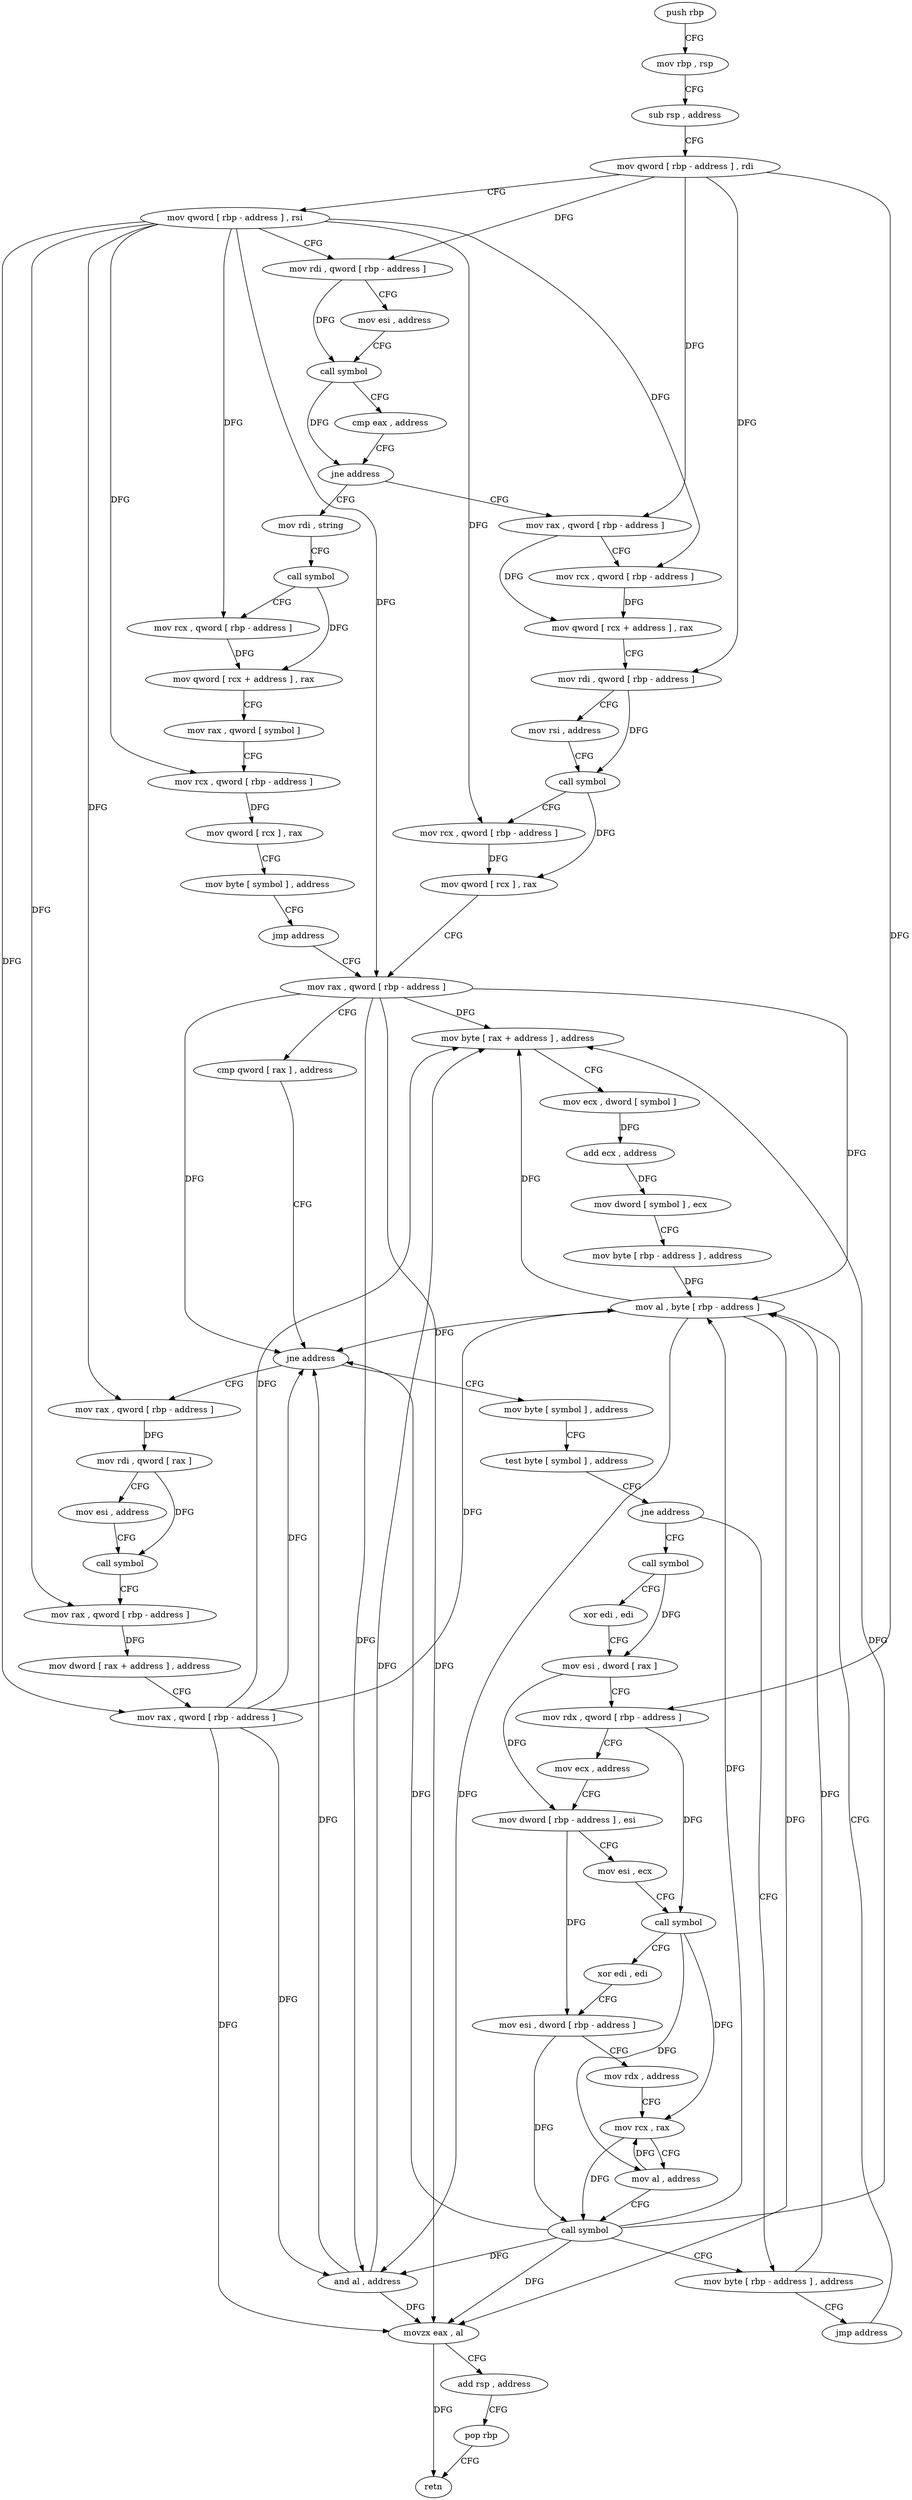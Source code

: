 digraph "func" {
"4231472" [label = "push rbp" ]
"4231473" [label = "mov rbp , rsp" ]
"4231476" [label = "sub rsp , address" ]
"4231480" [label = "mov qword [ rbp - address ] , rdi" ]
"4231484" [label = "mov qword [ rbp - address ] , rsi" ]
"4231488" [label = "mov rdi , qword [ rbp - address ]" ]
"4231492" [label = "mov esi , address" ]
"4231497" [label = "call symbol" ]
"4231502" [label = "cmp eax , address" ]
"4231505" [label = "jne address" ]
"4231562" [label = "mov rax , qword [ rbp - address ]" ]
"4231511" [label = "mov rdi , string" ]
"4231566" [label = "mov rcx , qword [ rbp - address ]" ]
"4231570" [label = "mov qword [ rcx + address ] , rax" ]
"4231574" [label = "mov rdi , qword [ rbp - address ]" ]
"4231578" [label = "mov rsi , address" ]
"4231588" [label = "call symbol" ]
"4231593" [label = "mov rcx , qword [ rbp - address ]" ]
"4231597" [label = "mov qword [ rcx ] , rax" ]
"4231600" [label = "mov rax , qword [ rbp - address ]" ]
"4231521" [label = "call symbol" ]
"4231526" [label = "mov rcx , qword [ rbp - address ]" ]
"4231530" [label = "mov qword [ rcx + address ] , rax" ]
"4231534" [label = "mov rax , qword [ symbol ]" ]
"4231542" [label = "mov rcx , qword [ rbp - address ]" ]
"4231546" [label = "mov qword [ rcx ] , rax" ]
"4231549" [label = "mov byte [ symbol ] , address" ]
"4231557" [label = "jmp address" ]
"4231698" [label = "mov rax , qword [ rbp - address ]" ]
"4231702" [label = "mov rdi , qword [ rax ]" ]
"4231705" [label = "mov esi , address" ]
"4231710" [label = "call symbol" ]
"4231715" [label = "mov rax , qword [ rbp - address ]" ]
"4231719" [label = "mov dword [ rax + address ] , address" ]
"4231726" [label = "mov rax , qword [ rbp - address ]" ]
"4231730" [label = "mov byte [ rax + address ] , address" ]
"4231734" [label = "mov ecx , dword [ symbol ]" ]
"4231741" [label = "add ecx , address" ]
"4231744" [label = "mov dword [ symbol ] , ecx" ]
"4231751" [label = "mov byte [ rbp - address ] , address" ]
"4231755" [label = "mov al , byte [ rbp - address ]" ]
"4231614" [label = "mov byte [ symbol ] , address" ]
"4231622" [label = "test byte [ symbol ] , address" ]
"4231630" [label = "jne address" ]
"4231689" [label = "mov byte [ rbp - address ] , address" ]
"4231636" [label = "call symbol" ]
"4231604" [label = "cmp qword [ rax ] , address" ]
"4231608" [label = "jne address" ]
"4231693" [label = "jmp address" ]
"4231641" [label = "xor edi , edi" ]
"4231643" [label = "mov esi , dword [ rax ]" ]
"4231645" [label = "mov rdx , qword [ rbp - address ]" ]
"4231649" [label = "mov ecx , address" ]
"4231654" [label = "mov dword [ rbp - address ] , esi" ]
"4231657" [label = "mov esi , ecx" ]
"4231659" [label = "call symbol" ]
"4231664" [label = "xor edi , edi" ]
"4231666" [label = "mov esi , dword [ rbp - address ]" ]
"4231669" [label = "mov rdx , address" ]
"4231679" [label = "mov rcx , rax" ]
"4231682" [label = "mov al , address" ]
"4231684" [label = "call symbol" ]
"4231758" [label = "and al , address" ]
"4231760" [label = "movzx eax , al" ]
"4231763" [label = "add rsp , address" ]
"4231767" [label = "pop rbp" ]
"4231768" [label = "retn" ]
"4231472" -> "4231473" [ label = "CFG" ]
"4231473" -> "4231476" [ label = "CFG" ]
"4231476" -> "4231480" [ label = "CFG" ]
"4231480" -> "4231484" [ label = "CFG" ]
"4231480" -> "4231488" [ label = "DFG" ]
"4231480" -> "4231562" [ label = "DFG" ]
"4231480" -> "4231574" [ label = "DFG" ]
"4231480" -> "4231645" [ label = "DFG" ]
"4231484" -> "4231488" [ label = "CFG" ]
"4231484" -> "4231566" [ label = "DFG" ]
"4231484" -> "4231593" [ label = "DFG" ]
"4231484" -> "4231526" [ label = "DFG" ]
"4231484" -> "4231542" [ label = "DFG" ]
"4231484" -> "4231600" [ label = "DFG" ]
"4231484" -> "4231698" [ label = "DFG" ]
"4231484" -> "4231715" [ label = "DFG" ]
"4231484" -> "4231726" [ label = "DFG" ]
"4231488" -> "4231492" [ label = "CFG" ]
"4231488" -> "4231497" [ label = "DFG" ]
"4231492" -> "4231497" [ label = "CFG" ]
"4231497" -> "4231502" [ label = "CFG" ]
"4231497" -> "4231505" [ label = "DFG" ]
"4231502" -> "4231505" [ label = "CFG" ]
"4231505" -> "4231562" [ label = "CFG" ]
"4231505" -> "4231511" [ label = "CFG" ]
"4231562" -> "4231566" [ label = "CFG" ]
"4231562" -> "4231570" [ label = "DFG" ]
"4231511" -> "4231521" [ label = "CFG" ]
"4231566" -> "4231570" [ label = "DFG" ]
"4231570" -> "4231574" [ label = "CFG" ]
"4231574" -> "4231578" [ label = "CFG" ]
"4231574" -> "4231588" [ label = "DFG" ]
"4231578" -> "4231588" [ label = "CFG" ]
"4231588" -> "4231593" [ label = "CFG" ]
"4231588" -> "4231597" [ label = "DFG" ]
"4231593" -> "4231597" [ label = "DFG" ]
"4231597" -> "4231600" [ label = "CFG" ]
"4231600" -> "4231604" [ label = "CFG" ]
"4231600" -> "4231608" [ label = "DFG" ]
"4231600" -> "4231730" [ label = "DFG" ]
"4231600" -> "4231755" [ label = "DFG" ]
"4231600" -> "4231758" [ label = "DFG" ]
"4231600" -> "4231760" [ label = "DFG" ]
"4231521" -> "4231526" [ label = "CFG" ]
"4231521" -> "4231530" [ label = "DFG" ]
"4231526" -> "4231530" [ label = "DFG" ]
"4231530" -> "4231534" [ label = "CFG" ]
"4231534" -> "4231542" [ label = "CFG" ]
"4231542" -> "4231546" [ label = "DFG" ]
"4231546" -> "4231549" [ label = "CFG" ]
"4231549" -> "4231557" [ label = "CFG" ]
"4231557" -> "4231600" [ label = "CFG" ]
"4231698" -> "4231702" [ label = "DFG" ]
"4231702" -> "4231705" [ label = "CFG" ]
"4231702" -> "4231710" [ label = "DFG" ]
"4231705" -> "4231710" [ label = "CFG" ]
"4231710" -> "4231715" [ label = "CFG" ]
"4231715" -> "4231719" [ label = "DFG" ]
"4231719" -> "4231726" [ label = "CFG" ]
"4231726" -> "4231730" [ label = "DFG" ]
"4231726" -> "4231608" [ label = "DFG" ]
"4231726" -> "4231755" [ label = "DFG" ]
"4231726" -> "4231758" [ label = "DFG" ]
"4231726" -> "4231760" [ label = "DFG" ]
"4231730" -> "4231734" [ label = "CFG" ]
"4231734" -> "4231741" [ label = "DFG" ]
"4231741" -> "4231744" [ label = "DFG" ]
"4231744" -> "4231751" [ label = "CFG" ]
"4231751" -> "4231755" [ label = "DFG" ]
"4231755" -> "4231758" [ label = "DFG" ]
"4231755" -> "4231608" [ label = "DFG" ]
"4231755" -> "4231730" [ label = "DFG" ]
"4231755" -> "4231760" [ label = "DFG" ]
"4231614" -> "4231622" [ label = "CFG" ]
"4231622" -> "4231630" [ label = "CFG" ]
"4231630" -> "4231689" [ label = "CFG" ]
"4231630" -> "4231636" [ label = "CFG" ]
"4231689" -> "4231693" [ label = "CFG" ]
"4231689" -> "4231755" [ label = "DFG" ]
"4231636" -> "4231641" [ label = "CFG" ]
"4231636" -> "4231643" [ label = "DFG" ]
"4231604" -> "4231608" [ label = "CFG" ]
"4231608" -> "4231698" [ label = "CFG" ]
"4231608" -> "4231614" [ label = "CFG" ]
"4231693" -> "4231755" [ label = "CFG" ]
"4231641" -> "4231643" [ label = "CFG" ]
"4231643" -> "4231645" [ label = "CFG" ]
"4231643" -> "4231654" [ label = "DFG" ]
"4231645" -> "4231649" [ label = "CFG" ]
"4231645" -> "4231659" [ label = "DFG" ]
"4231649" -> "4231654" [ label = "CFG" ]
"4231654" -> "4231657" [ label = "CFG" ]
"4231654" -> "4231666" [ label = "DFG" ]
"4231657" -> "4231659" [ label = "CFG" ]
"4231659" -> "4231664" [ label = "CFG" ]
"4231659" -> "4231679" [ label = "DFG" ]
"4231659" -> "4231682" [ label = "DFG" ]
"4231664" -> "4231666" [ label = "CFG" ]
"4231666" -> "4231669" [ label = "CFG" ]
"4231666" -> "4231684" [ label = "DFG" ]
"4231669" -> "4231679" [ label = "CFG" ]
"4231679" -> "4231682" [ label = "CFG" ]
"4231679" -> "4231684" [ label = "DFG" ]
"4231682" -> "4231684" [ label = "CFG" ]
"4231682" -> "4231679" [ label = "DFG" ]
"4231684" -> "4231689" [ label = "CFG" ]
"4231684" -> "4231608" [ label = "DFG" ]
"4231684" -> "4231730" [ label = "DFG" ]
"4231684" -> "4231758" [ label = "DFG" ]
"4231684" -> "4231760" [ label = "DFG" ]
"4231684" -> "4231755" [ label = "DFG" ]
"4231758" -> "4231760" [ label = "DFG" ]
"4231758" -> "4231608" [ label = "DFG" ]
"4231758" -> "4231730" [ label = "DFG" ]
"4231760" -> "4231763" [ label = "CFG" ]
"4231760" -> "4231768" [ label = "DFG" ]
"4231763" -> "4231767" [ label = "CFG" ]
"4231767" -> "4231768" [ label = "CFG" ]
}
